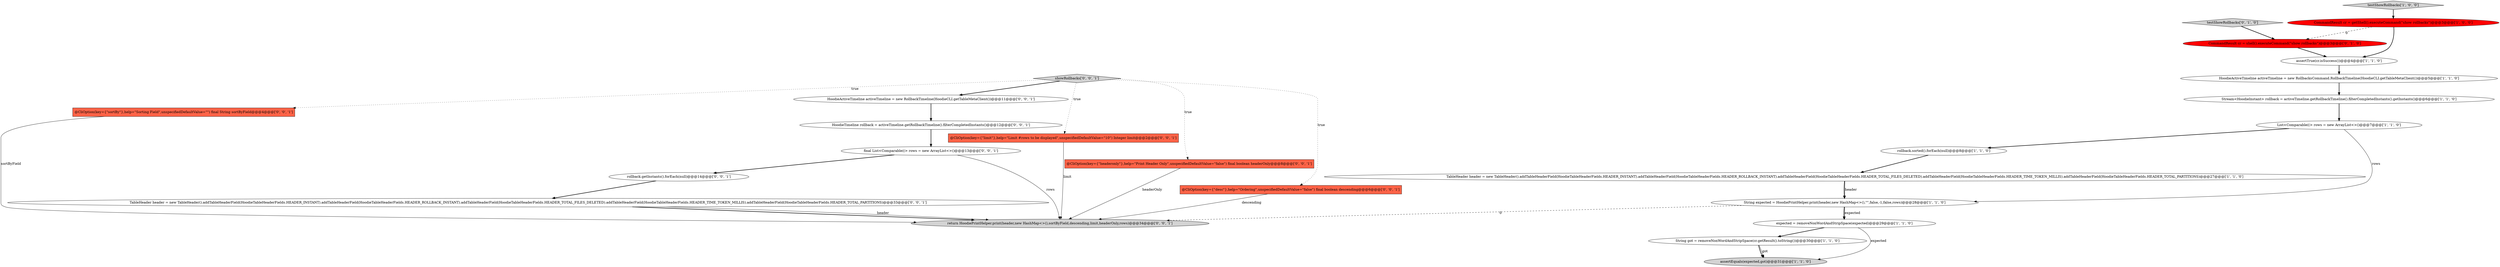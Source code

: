 digraph {
20 [style = filled, label = "@CliOption(key={\"sortBy\"},help=\"Sorting Field\",unspecifiedDefaultValue=\"\") final String sortByField@@@4@@@['0', '0', '1']", fillcolor = tomato, shape = box image = "AAA0AAABBB3BBB"];
21 [style = filled, label = "rollback.getInstants().forEach(null)@@@14@@@['0', '0', '1']", fillcolor = white, shape = ellipse image = "AAA0AAABBB3BBB"];
8 [style = filled, label = "expected = removeNonWordAndStripSpace(expected)@@@29@@@['1', '1', '0']", fillcolor = white, shape = ellipse image = "AAA0AAABBB1BBB"];
24 [style = filled, label = "showRollbacks['0', '0', '1']", fillcolor = lightgray, shape = diamond image = "AAA0AAABBB3BBB"];
17 [style = filled, label = "HoodieActiveTimeline activeTimeline = new RollbackTimeline(HoodieCLI.getTableMetaClient())@@@11@@@['0', '0', '1']", fillcolor = white, shape = ellipse image = "AAA0AAABBB3BBB"];
22 [style = filled, label = "@CliOption(key={\"limit\"},help=\"Limit #rows to be displayed\",unspecifiedDefaultValue=\"10\") Integer limit@@@2@@@['0', '0', '1']", fillcolor = tomato, shape = box image = "AAA0AAABBB3BBB"];
13 [style = filled, label = "CommandResult cr = shell().executeCommand(\"show rollbacks\")@@@3@@@['0', '1', '0']", fillcolor = red, shape = ellipse image = "AAA1AAABBB2BBB"];
7 [style = filled, label = "List<Comparable((> rows = new ArrayList<>()@@@7@@@['1', '1', '0']", fillcolor = white, shape = ellipse image = "AAA0AAABBB1BBB"];
4 [style = filled, label = "String got = removeNonWordAndStripSpace(cr.getResult().toString())@@@30@@@['1', '1', '0']", fillcolor = white, shape = ellipse image = "AAA0AAABBB1BBB"];
1 [style = filled, label = "Stream<HoodieInstant> rollback = activeTimeline.getRollbackTimeline().filterCompletedInstants().getInstants()@@@6@@@['1', '1', '0']", fillcolor = white, shape = ellipse image = "AAA0AAABBB1BBB"];
9 [style = filled, label = "assertTrue(cr.isSuccess())@@@4@@@['1', '1', '0']", fillcolor = white, shape = ellipse image = "AAA0AAABBB1BBB"];
12 [style = filled, label = "testShowRollbacks['0', '1', '0']", fillcolor = lightgray, shape = diamond image = "AAA0AAABBB2BBB"];
23 [style = filled, label = "return HoodiePrintHelper.print(header,new HashMap<>(),sortByField,descending,limit,headerOnly,rows)@@@34@@@['0', '0', '1']", fillcolor = lightgray, shape = ellipse image = "AAA0AAABBB3BBB"];
19 [style = filled, label = "TableHeader header = new TableHeader().addTableHeaderField(HoodieTableHeaderFields.HEADER_INSTANT).addTableHeaderField(HoodieTableHeaderFields.HEADER_ROLLBACK_INSTANT).addTableHeaderField(HoodieTableHeaderFields.HEADER_TOTAL_FILES_DELETED).addTableHeaderField(HoodieTableHeaderFields.HEADER_TIME_TOKEN_MILLIS).addTableHeaderField(HoodieTableHeaderFields.HEADER_TOTAL_PARTITIONS)@@@33@@@['0', '0', '1']", fillcolor = white, shape = ellipse image = "AAA0AAABBB3BBB"];
18 [style = filled, label = "final List<Comparable((> rows = new ArrayList<>()@@@13@@@['0', '0', '1']", fillcolor = white, shape = ellipse image = "AAA0AAABBB3BBB"];
10 [style = filled, label = "HoodieActiveTimeline activeTimeline = new RollbacksCommand.RollbackTimeline(HoodieCLI.getTableMetaClient())@@@5@@@['1', '1', '0']", fillcolor = white, shape = ellipse image = "AAA0AAABBB1BBB"];
2 [style = filled, label = "rollback.sorted().forEach(null)@@@8@@@['1', '1', '0']", fillcolor = white, shape = ellipse image = "AAA0AAABBB1BBB"];
14 [style = filled, label = "@CliOption(key={\"headeronly\"},help=\"Print Header Only\",unspecifiedDefaultValue=\"false\") final boolean headerOnly@@@8@@@['0', '0', '1']", fillcolor = tomato, shape = box image = "AAA0AAABBB3BBB"];
15 [style = filled, label = "HoodieTimeline rollback = activeTimeline.getRollbackTimeline().filterCompletedInstants()@@@12@@@['0', '0', '1']", fillcolor = white, shape = ellipse image = "AAA0AAABBB3BBB"];
0 [style = filled, label = "CommandResult cr = getShell().executeCommand(\"show rollbacks\")@@@3@@@['1', '0', '0']", fillcolor = red, shape = ellipse image = "AAA1AAABBB1BBB"];
5 [style = filled, label = "TableHeader header = new TableHeader().addTableHeaderField(HoodieTableHeaderFields.HEADER_INSTANT).addTableHeaderField(HoodieTableHeaderFields.HEADER_ROLLBACK_INSTANT).addTableHeaderField(HoodieTableHeaderFields.HEADER_TOTAL_FILES_DELETED).addTableHeaderField(HoodieTableHeaderFields.HEADER_TIME_TOKEN_MILLIS).addTableHeaderField(HoodieTableHeaderFields.HEADER_TOTAL_PARTITIONS)@@@27@@@['1', '1', '0']", fillcolor = white, shape = ellipse image = "AAA0AAABBB1BBB"];
11 [style = filled, label = "testShowRollbacks['1', '0', '0']", fillcolor = lightgray, shape = diamond image = "AAA0AAABBB1BBB"];
6 [style = filled, label = "assertEquals(expected,got)@@@31@@@['1', '1', '0']", fillcolor = lightgray, shape = ellipse image = "AAA0AAABBB1BBB"];
16 [style = filled, label = "@CliOption(key={\"desc\"},help=\"Ordering\",unspecifiedDefaultValue=\"false\") final boolean descending@@@6@@@['0', '0', '1']", fillcolor = tomato, shape = box image = "AAA0AAABBB3BBB"];
3 [style = filled, label = "String expected = HoodiePrintHelper.print(header,new HashMap<>(),\"\",false,-1,false,rows)@@@28@@@['1', '1', '0']", fillcolor = white, shape = ellipse image = "AAA0AAABBB1BBB"];
5->3 [style = bold, label=""];
0->9 [style = bold, label=""];
24->14 [style = dotted, label="true"];
21->19 [style = bold, label=""];
4->6 [style = bold, label=""];
5->3 [style = solid, label="header"];
20->23 [style = solid, label="sortByField"];
9->10 [style = bold, label=""];
4->6 [style = solid, label="got"];
18->23 [style = solid, label="rows"];
1->7 [style = bold, label=""];
15->18 [style = bold, label=""];
24->16 [style = dotted, label="true"];
8->6 [style = solid, label="expected"];
3->23 [style = dashed, label="0"];
12->13 [style = bold, label=""];
14->23 [style = solid, label="headerOnly"];
11->0 [style = bold, label=""];
22->23 [style = solid, label="limit"];
7->3 [style = solid, label="rows"];
7->2 [style = bold, label=""];
24->22 [style = dotted, label="true"];
3->8 [style = bold, label=""];
19->23 [style = bold, label=""];
24->20 [style = dotted, label="true"];
0->13 [style = dashed, label="0"];
24->17 [style = bold, label=""];
17->15 [style = bold, label=""];
13->9 [style = bold, label=""];
8->4 [style = bold, label=""];
18->21 [style = bold, label=""];
10->1 [style = bold, label=""];
16->23 [style = solid, label="descending"];
19->23 [style = solid, label="header"];
3->8 [style = solid, label="expected"];
2->5 [style = bold, label=""];
}
